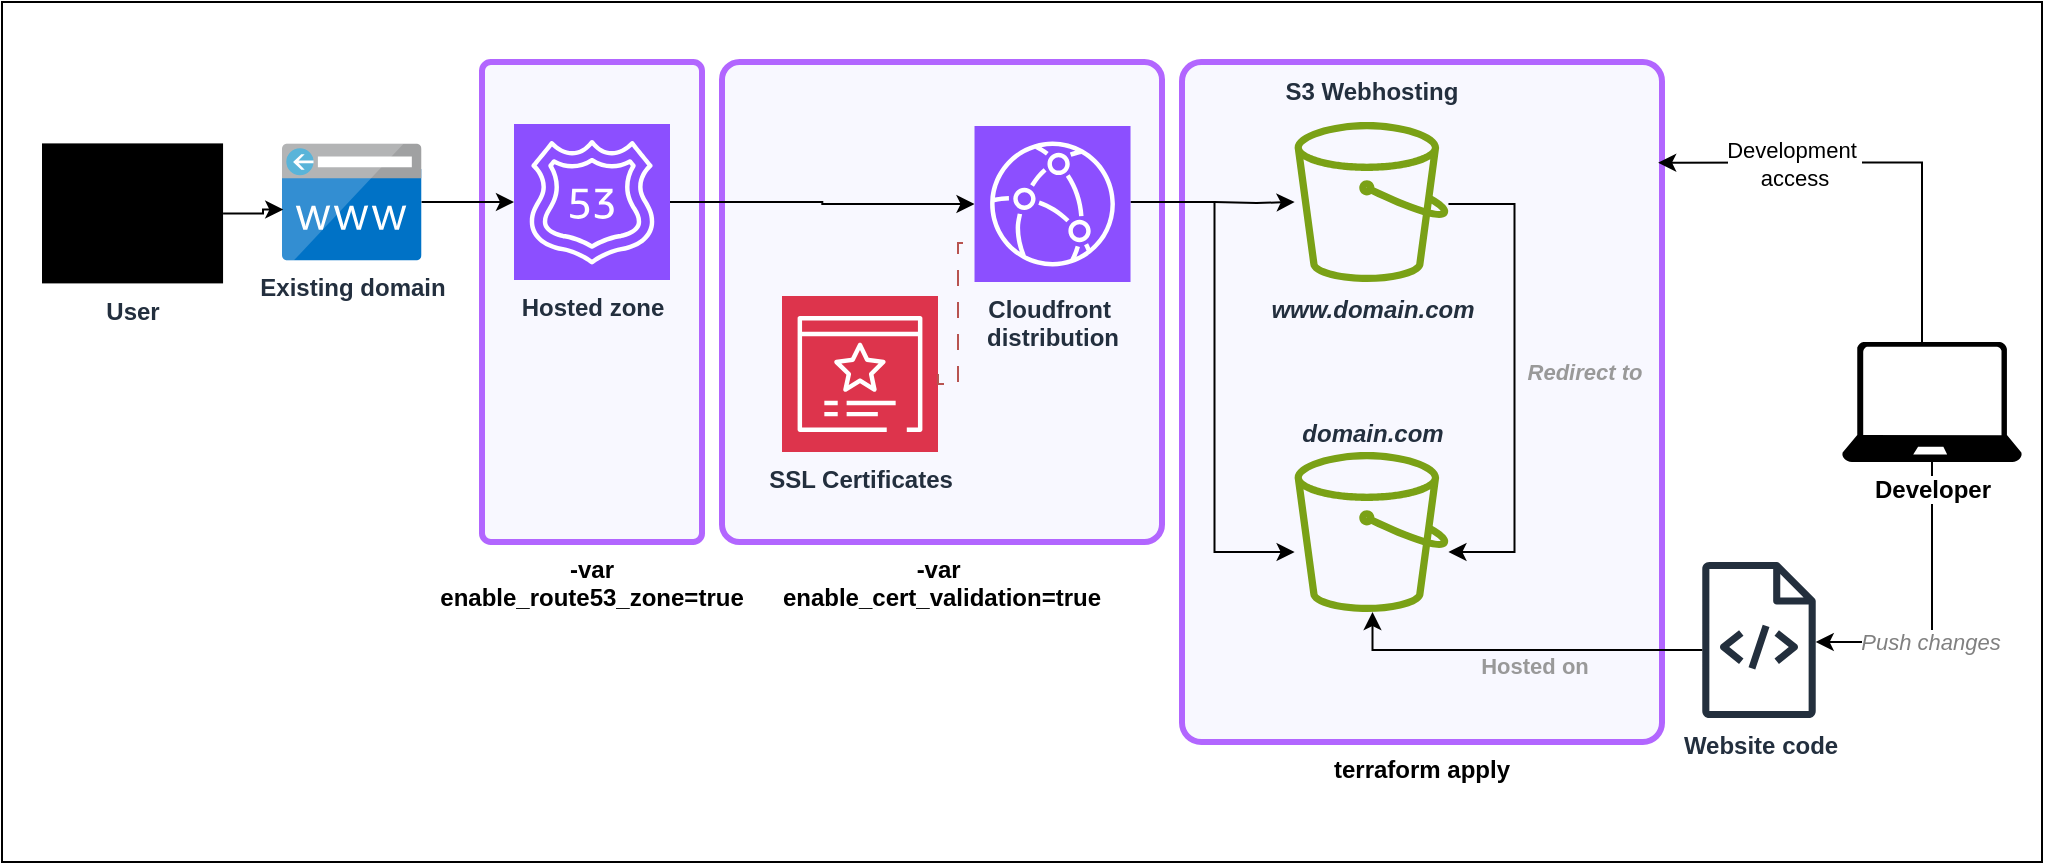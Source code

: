 <mxfile version="26.0.11">
  <diagram name="Page-1" id="fk--v4Ps8Lt8dZppLK3Z">
    <mxGraphModel dx="673" dy="389" grid="1" gridSize="10" guides="1" tooltips="1" connect="1" arrows="1" fold="1" page="0" pageScale="1" pageWidth="827" pageHeight="1169" background="none" math="0" shadow="0">
      <root>
        <mxCell id="0" />
        <mxCell id="1" parent="0" />
        <mxCell id="EFBNCeIr_CWc5e86Vw2h-15" value="" style="rounded=0;whiteSpace=wrap;html=1;fillColor=none;" vertex="1" parent="1">
          <mxGeometry x="470" y="480" width="1020" height="430" as="geometry" />
        </mxCell>
        <mxCell id="LNFYNFp6tIIB9ON7b7Gi-68" value="-var &#xa;enable_cert_validation=true" style="rounded=1;labelPosition=center;verticalLabelPosition=bottom;align=center;verticalAlign=top;fontStyle=1;fillColor=#CCCCFF;strokeWidth=3;strokeColor=#B266FF;whiteSpace=wrap;arcSize=4;fillOpacity=15;gradientColor=none;fillStyle=auto;strokeOpacity=100;" parent="1" vertex="1">
          <mxGeometry x="830" y="510" width="220" height="240" as="geometry" />
        </mxCell>
        <mxCell id="LNFYNFp6tIIB9ON7b7Gi-67" value="-var enable_route53_zone=true&#xa;" style="rounded=1;labelPosition=center;verticalLabelPosition=bottom;align=center;verticalAlign=top;fontStyle=1;fillColor=#CCCCFF;strokeWidth=3;strokeColor=#B266FF;whiteSpace=wrap;arcSize=4;gradientColor=none;gradientDirection=radial;fillStyle=solid;fillOpacity=15;" parent="1" vertex="1">
          <mxGeometry x="710" y="510" width="110" height="240" as="geometry" />
        </mxCell>
        <mxCell id="EFBNCeIr_CWc5e86Vw2h-2" value="terraform apply" style="rounded=1;labelPosition=center;verticalLabelPosition=bottom;align=center;verticalAlign=top;fontStyle=1;fillColor=#CCCCFF;strokeWidth=3;strokeColor=#B266FF;whiteSpace=wrap;arcSize=4;fillOpacity=15;gradientColor=none;fillStyle=auto;" vertex="1" parent="1">
          <mxGeometry x="1060" y="510" width="240" height="340" as="geometry" />
        </mxCell>
        <mxCell id="LNFYNFp6tIIB9ON7b7Gi-57" value="&lt;b&gt;Website code&lt;/b&gt;" style="sketch=0;outlineConnect=0;fontColor=#232F3E;gradientColor=none;fillColor=#232F3D;strokeColor=none;dashed=0;verticalLabelPosition=bottom;verticalAlign=top;align=center;html=1;fontSize=12;fontStyle=0;aspect=fixed;pointerEvents=1;shape=mxgraph.aws4.source_code;" parent="1" vertex="1">
          <mxGeometry x="1320" y="760" width="57" height="78" as="geometry" />
        </mxCell>
        <mxCell id="LNFYNFp6tIIB9ON7b7Gi-55" style="edgeStyle=orthogonalEdgeStyle;rounded=0;orthogonalLoop=1;jettySize=auto;html=1;" parent="1" source="LNFYNFp6tIIB9ON7b7Gi-57" target="LNFYNFp6tIIB9ON7b7Gi-53" edge="1">
          <mxGeometry relative="1" as="geometry">
            <Array as="points">
              <mxPoint x="1155.26" y="804" />
            </Array>
          </mxGeometry>
        </mxCell>
        <mxCell id="LNFYNFp6tIIB9ON7b7Gi-56" value="&lt;b&gt;&lt;font style=&quot;color: rgb(153, 153, 153);&quot;&gt;Hosted on&lt;/font&gt;&lt;/b&gt;" style="edgeLabel;html=1;align=center;verticalAlign=middle;resizable=0;points=[];labelBackgroundColor=none;labelBorderColor=none;" parent="LNFYNFp6tIIB9ON7b7Gi-55" vertex="1" connectable="0">
          <mxGeometry x="-0.086" y="1" relative="1" as="geometry">
            <mxPoint y="7" as="offset" />
          </mxGeometry>
        </mxCell>
        <mxCell id="LNFYNFp6tIIB9ON7b7Gi-59" value="&lt;b style=&quot;color: rgb(35, 47, 62); text-wrap-mode: nowrap;&quot;&gt;S3 Webhosting&lt;/b&gt;" style="text;html=1;align=center;verticalAlign=middle;whiteSpace=wrap;rounded=0;" parent="1" vertex="1">
          <mxGeometry x="1104.77" y="510" width="100" height="30" as="geometry" />
        </mxCell>
        <mxCell id="LNFYNFp6tIIB9ON7b7Gi-39" style="edgeStyle=orthogonalEdgeStyle;rounded=0;orthogonalLoop=1;jettySize=auto;html=1;fontColor=#666666;" parent="1" source="LNFYNFp6tIIB9ON7b7Gi-41" target="LNFYNFp6tIIB9ON7b7Gi-53" edge="1">
          <mxGeometry relative="1" as="geometry">
            <Array as="points">
              <mxPoint x="1226.26" y="581" />
              <mxPoint x="1226.26" y="755" />
            </Array>
          </mxGeometry>
        </mxCell>
        <mxCell id="LNFYNFp6tIIB9ON7b7Gi-40" value="&lt;b style=&quot;color: rgb(153, 153, 153);&quot;&gt;Redirect to&lt;/b&gt;" style="edgeLabel;html=1;align=center;verticalAlign=middle;resizable=0;points=[];labelBackgroundColor=none;labelBorderColor=none;fontStyle=2" parent="LNFYNFp6tIIB9ON7b7Gi-39" vertex="1" connectable="0">
          <mxGeometry x="-0.03" y="2" relative="1" as="geometry">
            <mxPoint x="32" as="offset" />
          </mxGeometry>
        </mxCell>
        <mxCell id="LNFYNFp6tIIB9ON7b7Gi-41" value="&lt;b&gt;www.domain.com&lt;/b&gt;" style="sketch=0;outlineConnect=0;fontColor=#232F3E;gradientColor=none;fillColor=#7AA116;strokeColor=none;dashed=0;verticalLabelPosition=bottom;verticalAlign=top;align=center;html=1;fontSize=12;fontStyle=2;aspect=fixed;pointerEvents=1;shape=mxgraph.aws4.bucket;" parent="1" vertex="1">
          <mxGeometry x="1116.3" y="540" width="76.93" height="80" as="geometry" />
        </mxCell>
        <mxCell id="LNFYNFp6tIIB9ON7b7Gi-42" style="edgeStyle=orthogonalEdgeStyle;rounded=0;orthogonalLoop=1;jettySize=auto;html=1;" parent="1" source="LNFYNFp6tIIB9ON7b7Gi-43" target="LNFYNFp6tIIB9ON7b7Gi-50" edge="1">
          <mxGeometry relative="1" as="geometry" />
        </mxCell>
        <mxCell id="LNFYNFp6tIIB9ON7b7Gi-43" value="&lt;b&gt;Hosted zone&lt;/b&gt;" style="sketch=0;points=[[0,0,0],[0.25,0,0],[0.5,0,0],[0.75,0,0],[1,0,0],[0,1,0],[0.25,1,0],[0.5,1,0],[0.75,1,0],[1,1,0],[0,0.25,0],[0,0.5,0],[0,0.75,0],[1,0.25,0],[1,0.5,0],[1,0.75,0]];outlineConnect=0;fontColor=#232F3E;fillColor=#8C4FFF;strokeColor=#ffffff;dashed=0;verticalLabelPosition=bottom;verticalAlign=top;align=center;html=1;fontSize=12;fontStyle=0;aspect=fixed;shape=mxgraph.aws4.resourceIcon;resIcon=mxgraph.aws4.route_53;" parent="1" vertex="1">
          <mxGeometry x="726" y="541" width="78" height="78" as="geometry" />
        </mxCell>
        <mxCell id="LNFYNFp6tIIB9ON7b7Gi-44" value="&lt;b&gt;User&lt;/b&gt;" style="sketch=0;verticalLabelPosition=bottom;sketch=0;aspect=fixed;html=1;verticalAlign=top;strokeColor=none;fillColor=#000000;align=center;outlineConnect=0;pointerEvents=1;shape=mxgraph.citrix2.desktop;fontColor=#232F3E;" parent="1" vertex="1">
          <mxGeometry x="490" y="550.7" width="90.53" height="70" as="geometry" />
        </mxCell>
        <mxCell id="LNFYNFp6tIIB9ON7b7Gi-45" style="edgeStyle=orthogonalEdgeStyle;rounded=0;orthogonalLoop=1;jettySize=auto;html=1;" parent="1" source="LNFYNFp6tIIB9ON7b7Gi-46" target="LNFYNFp6tIIB9ON7b7Gi-43" edge="1">
          <mxGeometry relative="1" as="geometry" />
        </mxCell>
        <mxCell id="LNFYNFp6tIIB9ON7b7Gi-46" value="&lt;b&gt;Existing domain&lt;/b&gt;" style="image;sketch=0;aspect=fixed;html=1;points=[];align=center;fontSize=12;image=img/lib/mscae/CustomDomain.svg;labelBackgroundColor=none;fontColor=#232F3E;" parent="1" vertex="1">
          <mxGeometry x="610" y="550.7" width="69.76" height="58.6" as="geometry" />
        </mxCell>
        <mxCell id="LNFYNFp6tIIB9ON7b7Gi-47" style="edgeStyle=orthogonalEdgeStyle;rounded=0;orthogonalLoop=1;jettySize=auto;html=1;entryX=0.009;entryY=0.565;entryDx=0;entryDy=0;entryPerimeter=0;" parent="1" source="LNFYNFp6tIIB9ON7b7Gi-44" target="LNFYNFp6tIIB9ON7b7Gi-46" edge="1">
          <mxGeometry relative="1" as="geometry">
            <mxPoint x="486.26" y="575" as="sourcePoint" />
            <mxPoint x="553.26" y="575" as="targetPoint" />
            <Array as="points" />
          </mxGeometry>
        </mxCell>
        <mxCell id="LNFYNFp6tIIB9ON7b7Gi-48" style="edgeStyle=orthogonalEdgeStyle;rounded=0;orthogonalLoop=1;jettySize=auto;html=1;" parent="1" target="LNFYNFp6tIIB9ON7b7Gi-41" edge="1">
          <mxGeometry relative="1" as="geometry">
            <mxPoint x="1076.26" y="580" as="sourcePoint" />
          </mxGeometry>
        </mxCell>
        <mxCell id="LNFYNFp6tIIB9ON7b7Gi-49" style="edgeStyle=orthogonalEdgeStyle;rounded=0;orthogonalLoop=1;jettySize=auto;html=1;" parent="1" source="LNFYNFp6tIIB9ON7b7Gi-50" target="LNFYNFp6tIIB9ON7b7Gi-53" edge="1">
          <mxGeometry relative="1" as="geometry">
            <Array as="points">
              <mxPoint x="1076.26" y="580" />
              <mxPoint x="1076.26" y="755" />
            </Array>
          </mxGeometry>
        </mxCell>
        <mxCell id="LNFYNFp6tIIB9ON7b7Gi-50" value="&lt;b&gt;Cloudfront&amp;nbsp;&lt;/b&gt;&lt;div&gt;&lt;b&gt;distribution&lt;/b&gt;&lt;/div&gt;" style="sketch=0;points=[[0,0,0],[0.25,0,0],[0.5,0,0],[0.75,0,0],[1,0,0],[0,1,0],[0.25,1,0],[0.5,1,0],[0.75,1,0],[1,1,0],[0,0.25,0],[0,0.5,0],[0,0.75,0],[1,0.25,0],[1,0.5,0],[1,0.75,0]];outlineConnect=0;fontColor=#232F3E;fillColor=#8C4FFF;strokeColor=#ffffff;dashed=0;verticalLabelPosition=bottom;verticalAlign=top;align=center;html=1;fontSize=12;fontStyle=0;aspect=fixed;shape=mxgraph.aws4.resourceIcon;resIcon=mxgraph.aws4.cloudfront;fillOpacity=100;shadow=0;" parent="1" vertex="1">
          <mxGeometry x="956.26" y="542" width="78" height="78" as="geometry" />
        </mxCell>
        <mxCell id="LNFYNFp6tIIB9ON7b7Gi-52" value="&lt;b&gt;SSL Certificates&lt;/b&gt;" style="sketch=0;points=[[0,0,0],[0.25,0,0],[0.5,0,0],[0.75,0,0],[1,0,0],[0,1,0],[0.25,1,0],[0.5,1,0],[0.75,1,0],[1,1,0],[0,0.25,0],[0,0.5,0],[0,0.75,0],[1,0.25,0],[1,0.5,0],[1,0.75,0]];outlineConnect=0;fontColor=#232F3E;fillColor=#DD344C;strokeColor=#ffffff;dashed=0;verticalLabelPosition=bottom;verticalAlign=top;align=center;html=1;fontSize=12;fontStyle=0;aspect=fixed;shape=mxgraph.aws4.resourceIcon;resIcon=mxgraph.aws4.certificate_manager_3;fillOpacity=100;shadow=0;" parent="1" vertex="1">
          <mxGeometry x="860" y="627" width="78" height="78" as="geometry" />
        </mxCell>
        <mxCell id="LNFYNFp6tIIB9ON7b7Gi-53" value="&lt;div&gt;&lt;b&gt;&lt;br&gt;&lt;/b&gt;&lt;b&gt;domain.com&lt;/b&gt;&lt;b&gt;&lt;/b&gt;&lt;/div&gt;" style="sketch=0;outlineConnect=0;fontColor=#232F3E;gradientColor=none;fillColor=#7AA116;strokeColor=none;dashed=0;verticalLabelPosition=top;verticalAlign=bottom;align=center;html=1;fontSize=12;fontStyle=2;aspect=fixed;pointerEvents=1;shape=mxgraph.aws4.bucket;labelPosition=center;" parent="1" vertex="1">
          <mxGeometry x="1116.3" y="705" width="76.93" height="80" as="geometry" />
        </mxCell>
        <mxCell id="LNFYNFp6tIIB9ON7b7Gi-54" style="edgeStyle=orthogonalEdgeStyle;rounded=0;orthogonalLoop=1;jettySize=auto;html=1;exitX=1;exitY=0.5;exitDx=0;exitDy=0;exitPerimeter=0;entryX=0;entryY=0.75;entryDx=0;entryDy=0;entryPerimeter=0;dashed=1;dashPattern=8 8;endArrow=none;endFill=0;startFill=0;fillColor=#f8cecc;strokeColor=#b85450;" parent="1" source="LNFYNFp6tIIB9ON7b7Gi-52" target="LNFYNFp6tIIB9ON7b7Gi-50" edge="1">
          <mxGeometry relative="1" as="geometry">
            <Array as="points">
              <mxPoint x="948" y="671" />
              <mxPoint x="948" y="601" />
            </Array>
          </mxGeometry>
        </mxCell>
        <mxCell id="EFBNCeIr_CWc5e86Vw2h-1" style="edgeStyle=orthogonalEdgeStyle;rounded=0;orthogonalLoop=1;jettySize=auto;html=1;exitX=0.5;exitY=1;exitDx=0;exitDy=0;" edge="1" parent="1" source="LNFYNFp6tIIB9ON7b7Gi-67" target="LNFYNFp6tIIB9ON7b7Gi-67">
          <mxGeometry relative="1" as="geometry" />
        </mxCell>
        <mxCell id="EFBNCeIr_CWc5e86Vw2h-10" style="edgeStyle=orthogonalEdgeStyle;rounded=0;orthogonalLoop=1;jettySize=auto;html=1;" edge="1" parent="1" source="EFBNCeIr_CWc5e86Vw2h-9" target="LNFYNFp6tIIB9ON7b7Gi-57">
          <mxGeometry relative="1" as="geometry">
            <Array as="points">
              <mxPoint x="1435" y="800" />
            </Array>
          </mxGeometry>
        </mxCell>
        <mxCell id="EFBNCeIr_CWc5e86Vw2h-12" value="&lt;i&gt;Push changes&lt;/i&gt;" style="edgeLabel;html=1;align=center;verticalAlign=middle;resizable=0;points=[];fontColor=#808080;labelBackgroundColor=default;" vertex="1" connectable="0" parent="EFBNCeIr_CWc5e86Vw2h-10">
          <mxGeometry x="0.625" y="-3" relative="1" as="geometry">
            <mxPoint x="29" y="3" as="offset" />
          </mxGeometry>
        </mxCell>
        <mxCell id="EFBNCeIr_CWc5e86Vw2h-9" value="&lt;b style=&quot;background-color: light-dark(rgb(255, 255, 255), rgb(255, 255, 255));&quot;&gt;Developer&lt;/b&gt;" style="verticalLabelPosition=bottom;html=1;verticalAlign=top;align=center;strokeColor=none;fillColor=#000000;shape=mxgraph.azure.laptop;pointerEvents=1;" vertex="1" parent="1">
          <mxGeometry x="1390" y="650" width="90" height="60" as="geometry" />
        </mxCell>
        <mxCell id="EFBNCeIr_CWc5e86Vw2h-11" style="edgeStyle=orthogonalEdgeStyle;rounded=0;orthogonalLoop=1;jettySize=auto;html=1;entryX=0.992;entryY=0.148;entryDx=0;entryDy=0;entryPerimeter=0;" edge="1" parent="1" source="EFBNCeIr_CWc5e86Vw2h-9" target="EFBNCeIr_CWc5e86Vw2h-2">
          <mxGeometry relative="1" as="geometry">
            <Array as="points">
              <mxPoint x="1430" y="560" />
            </Array>
          </mxGeometry>
        </mxCell>
        <mxCell id="EFBNCeIr_CWc5e86Vw2h-13" value="Development&amp;nbsp;&lt;div&gt;access&lt;/div&gt;" style="edgeLabel;html=1;align=center;verticalAlign=middle;resizable=0;points=[];labelBackgroundColor=default;" vertex="1" connectable="0" parent="EFBNCeIr_CWc5e86Vw2h-11">
          <mxGeometry x="-0.049" relative="1" as="geometry">
            <mxPoint x="-48" as="offset" />
          </mxGeometry>
        </mxCell>
      </root>
    </mxGraphModel>
  </diagram>
</mxfile>
